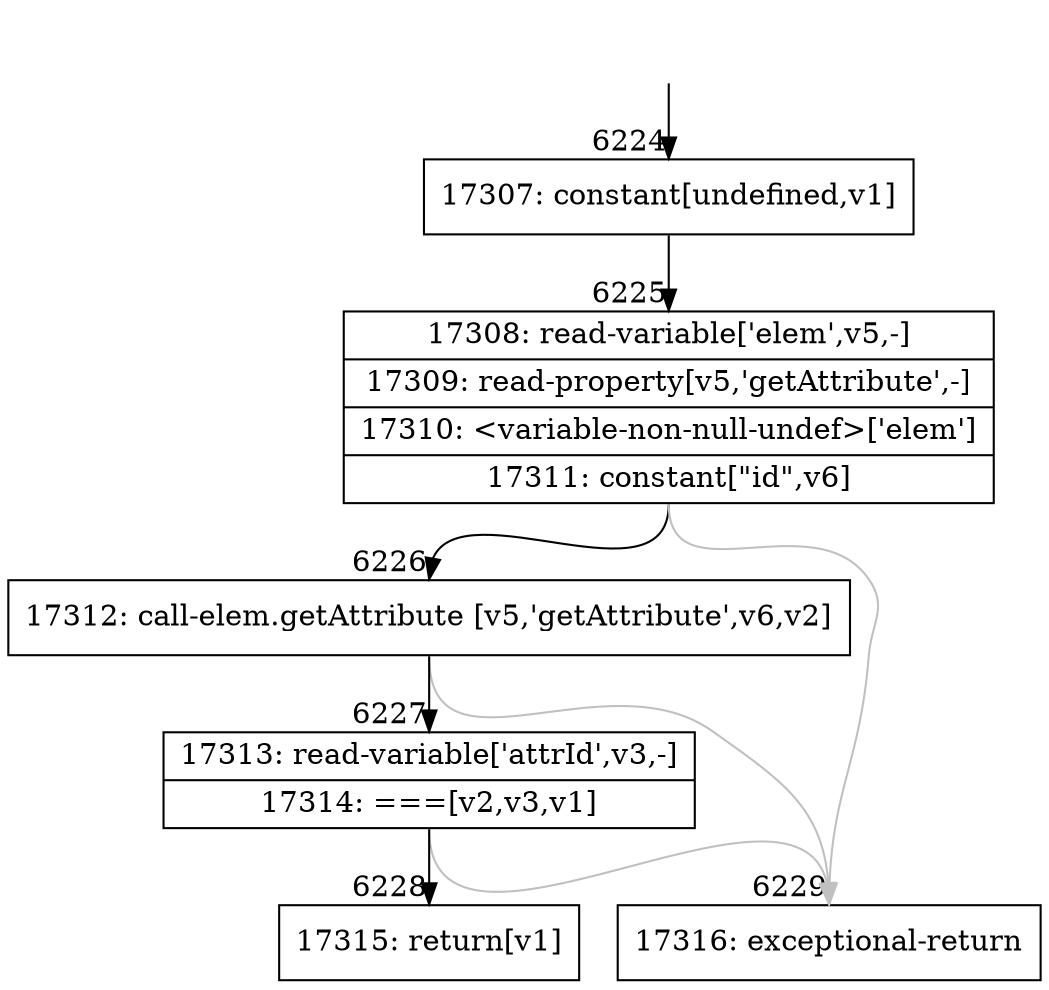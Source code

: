digraph {
rankdir="TD"
BB_entry495[shape=none,label=""];
BB_entry495 -> BB6224 [tailport=s, headport=n, headlabel="    6224"]
BB6224 [shape=record label="{17307: constant[undefined,v1]}" ] 
BB6224 -> BB6225 [tailport=s, headport=n, headlabel="      6225"]
BB6225 [shape=record label="{17308: read-variable['elem',v5,-]|17309: read-property[v5,'getAttribute',-]|17310: \<variable-non-null-undef\>['elem']|17311: constant[\"id\",v6]}" ] 
BB6225 -> BB6226 [tailport=s, headport=n, headlabel="      6226"]
BB6225 -> BB6229 [tailport=s, headport=n, color=gray, headlabel="      6229"]
BB6226 [shape=record label="{17312: call-elem.getAttribute [v5,'getAttribute',v6,v2]}" ] 
BB6226 -> BB6227 [tailport=s, headport=n, headlabel="      6227"]
BB6226 -> BB6229 [tailport=s, headport=n, color=gray]
BB6227 [shape=record label="{17313: read-variable['attrId',v3,-]|17314: ===[v2,v3,v1]}" ] 
BB6227 -> BB6228 [tailport=s, headport=n, headlabel="      6228"]
BB6227 -> BB6229 [tailport=s, headport=n, color=gray]
BB6228 [shape=record label="{17315: return[v1]}" ] 
BB6229 [shape=record label="{17316: exceptional-return}" ] 
//#$~ 4949
}
